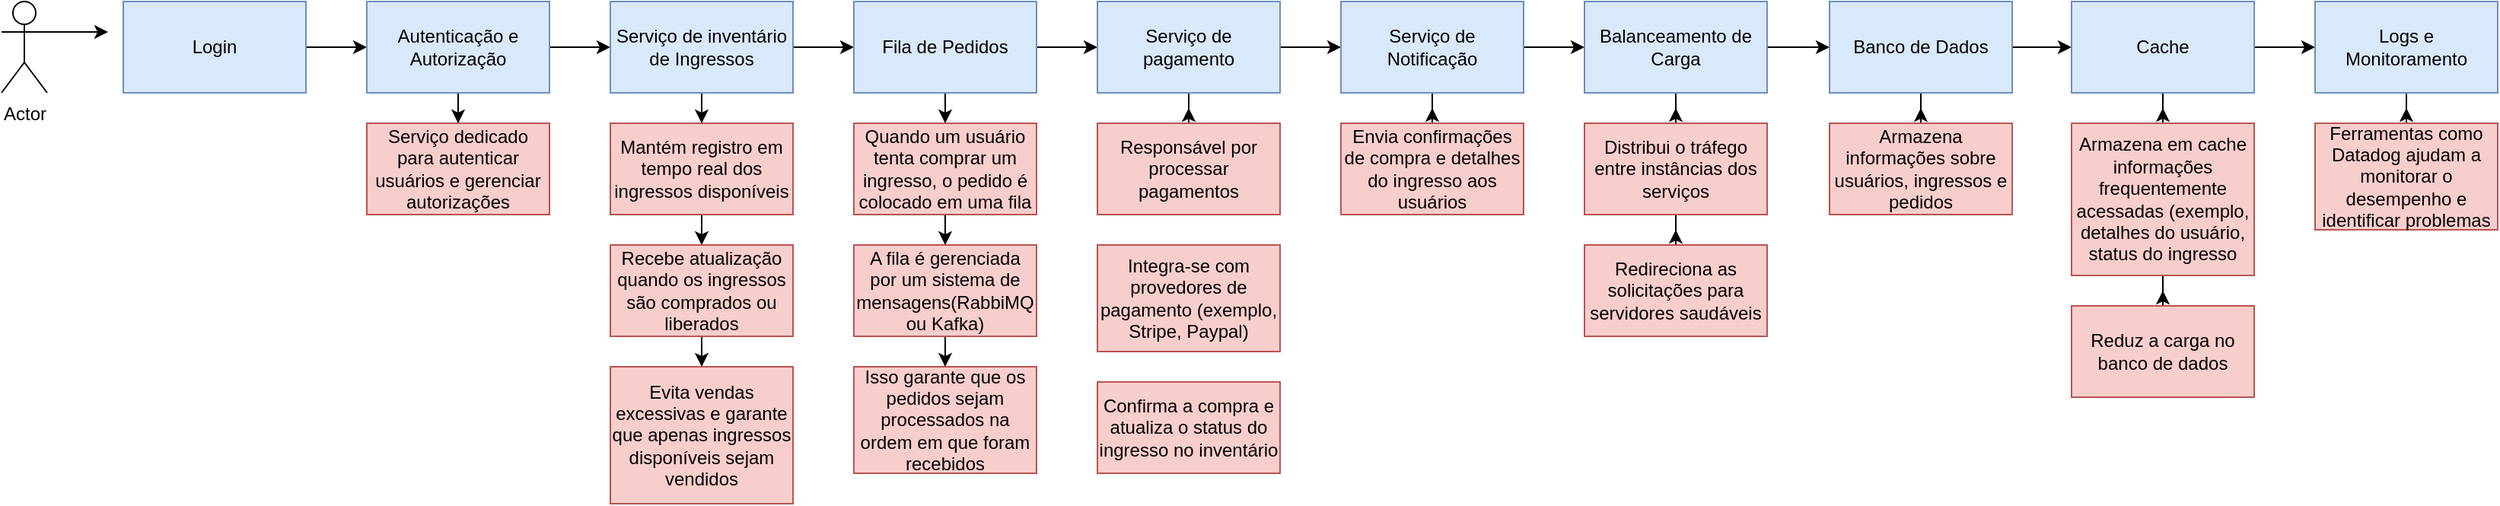 <mxfile version="24.0.2" type="github">
  <diagram name="Página-1" id="yReXN-HPem1UelT14ytC">
    <mxGraphModel dx="1434" dy="754" grid="1" gridSize="10" guides="1" tooltips="1" connect="1" arrows="1" fold="1" page="1" pageScale="1" pageWidth="827" pageHeight="1169" math="0" shadow="0">
      <root>
        <mxCell id="0" />
        <mxCell id="1" parent="0" />
        <mxCell id="m3SRNPi0s96vf6BPRSd7-54" style="edgeStyle=orthogonalEdgeStyle;rounded=0;orthogonalLoop=1;jettySize=auto;html=1;exitX=1;exitY=0.333;exitDx=0;exitDy=0;exitPerimeter=0;" edge="1" parent="1" source="m3SRNPi0s96vf6BPRSd7-55">
          <mxGeometry relative="1" as="geometry">
            <mxPoint x="120" y="110" as="targetPoint" />
          </mxGeometry>
        </mxCell>
        <mxCell id="m3SRNPi0s96vf6BPRSd7-55" value="Actor" style="shape=umlActor;verticalLabelPosition=bottom;verticalAlign=top;html=1;outlineConnect=0;" vertex="1" parent="1">
          <mxGeometry x="50" y="90" width="30" height="60" as="geometry" />
        </mxCell>
        <mxCell id="m3SRNPi0s96vf6BPRSd7-56" style="edgeStyle=orthogonalEdgeStyle;rounded=0;orthogonalLoop=1;jettySize=auto;html=1;entryX=0;entryY=0.5;entryDx=0;entryDy=0;" edge="1" parent="1" source="m3SRNPi0s96vf6BPRSd7-57" target="m3SRNPi0s96vf6BPRSd7-60">
          <mxGeometry relative="1" as="geometry" />
        </mxCell>
        <mxCell id="m3SRNPi0s96vf6BPRSd7-57" value="Login" style="rounded=0;whiteSpace=wrap;html=1;fillColor=#dae8fc;strokeColor=#6c8ebf;" vertex="1" parent="1">
          <mxGeometry x="130" y="90" width="120" height="60" as="geometry" />
        </mxCell>
        <mxCell id="m3SRNPi0s96vf6BPRSd7-58" style="edgeStyle=orthogonalEdgeStyle;rounded=0;orthogonalLoop=1;jettySize=auto;html=1;entryX=0;entryY=0.5;entryDx=0;entryDy=0;" edge="1" parent="1" source="m3SRNPi0s96vf6BPRSd7-60" target="m3SRNPi0s96vf6BPRSd7-63">
          <mxGeometry relative="1" as="geometry" />
        </mxCell>
        <mxCell id="m3SRNPi0s96vf6BPRSd7-59" style="edgeStyle=orthogonalEdgeStyle;rounded=0;orthogonalLoop=1;jettySize=auto;html=1;entryX=0.5;entryY=0;entryDx=0;entryDy=0;" edge="1" parent="1" source="m3SRNPi0s96vf6BPRSd7-60" target="m3SRNPi0s96vf6BPRSd7-84">
          <mxGeometry relative="1" as="geometry" />
        </mxCell>
        <mxCell id="m3SRNPi0s96vf6BPRSd7-60" value="Autenticação e Autorização" style="rounded=0;whiteSpace=wrap;html=1;fillColor=#dae8fc;strokeColor=#6c8ebf;" vertex="1" parent="1">
          <mxGeometry x="290" y="90" width="120" height="60" as="geometry" />
        </mxCell>
        <mxCell id="m3SRNPi0s96vf6BPRSd7-61" style="edgeStyle=orthogonalEdgeStyle;rounded=0;orthogonalLoop=1;jettySize=auto;html=1;entryX=0;entryY=0.5;entryDx=0;entryDy=0;" edge="1" parent="1" source="m3SRNPi0s96vf6BPRSd7-63" target="m3SRNPi0s96vf6BPRSd7-66">
          <mxGeometry relative="1" as="geometry" />
        </mxCell>
        <mxCell id="m3SRNPi0s96vf6BPRSd7-62" style="edgeStyle=orthogonalEdgeStyle;rounded=0;orthogonalLoop=1;jettySize=auto;html=1;entryX=0.5;entryY=0;entryDx=0;entryDy=0;" edge="1" parent="1" source="m3SRNPi0s96vf6BPRSd7-63" target="m3SRNPi0s96vf6BPRSd7-86">
          <mxGeometry relative="1" as="geometry" />
        </mxCell>
        <mxCell id="m3SRNPi0s96vf6BPRSd7-63" value="Serviço de inventário de Ingressos" style="rounded=0;whiteSpace=wrap;html=1;fillColor=#dae8fc;strokeColor=#6c8ebf;" vertex="1" parent="1">
          <mxGeometry x="450" y="90" width="120" height="60" as="geometry" />
        </mxCell>
        <mxCell id="m3SRNPi0s96vf6BPRSd7-64" style="edgeStyle=orthogonalEdgeStyle;rounded=0;orthogonalLoop=1;jettySize=auto;html=1;entryX=0;entryY=0.5;entryDx=0;entryDy=0;" edge="1" parent="1" source="m3SRNPi0s96vf6BPRSd7-66" target="m3SRNPi0s96vf6BPRSd7-69">
          <mxGeometry relative="1" as="geometry" />
        </mxCell>
        <mxCell id="m3SRNPi0s96vf6BPRSd7-65" style="edgeStyle=orthogonalEdgeStyle;rounded=0;orthogonalLoop=1;jettySize=auto;html=1;entryX=0.5;entryY=0;entryDx=0;entryDy=0;" edge="1" parent="1" source="m3SRNPi0s96vf6BPRSd7-66" target="m3SRNPi0s96vf6BPRSd7-91">
          <mxGeometry relative="1" as="geometry" />
        </mxCell>
        <mxCell id="m3SRNPi0s96vf6BPRSd7-66" value="Fila de Pedidos" style="rounded=0;whiteSpace=wrap;html=1;fillColor=#dae8fc;strokeColor=#6c8ebf;" vertex="1" parent="1">
          <mxGeometry x="610" y="90" width="120" height="60" as="geometry" />
        </mxCell>
        <mxCell id="m3SRNPi0s96vf6BPRSd7-67" style="edgeStyle=orthogonalEdgeStyle;rounded=0;orthogonalLoop=1;jettySize=auto;html=1;entryX=0;entryY=0.5;entryDx=0;entryDy=0;" edge="1" parent="1" source="m3SRNPi0s96vf6BPRSd7-69" target="m3SRNPi0s96vf6BPRSd7-72">
          <mxGeometry relative="1" as="geometry" />
        </mxCell>
        <mxCell id="m3SRNPi0s96vf6BPRSd7-68" style="edgeStyle=orthogonalEdgeStyle;rounded=0;orthogonalLoop=1;jettySize=auto;html=1;" edge="1" parent="1" source="m3SRNPi0s96vf6BPRSd7-69">
          <mxGeometry relative="1" as="geometry">
            <mxPoint x="830.0" y="160" as="targetPoint" />
          </mxGeometry>
        </mxCell>
        <mxCell id="m3SRNPi0s96vf6BPRSd7-69" value="Serviço de pagamento" style="rounded=0;whiteSpace=wrap;html=1;fillColor=#dae8fc;strokeColor=#6c8ebf;" vertex="1" parent="1">
          <mxGeometry x="770" y="90" width="120" height="60" as="geometry" />
        </mxCell>
        <mxCell id="m3SRNPi0s96vf6BPRSd7-70" style="edgeStyle=orthogonalEdgeStyle;rounded=0;orthogonalLoop=1;jettySize=auto;html=1;entryX=0;entryY=0.5;entryDx=0;entryDy=0;" edge="1" parent="1" source="m3SRNPi0s96vf6BPRSd7-72" target="m3SRNPi0s96vf6BPRSd7-75">
          <mxGeometry relative="1" as="geometry" />
        </mxCell>
        <mxCell id="m3SRNPi0s96vf6BPRSd7-71" style="edgeStyle=orthogonalEdgeStyle;rounded=0;orthogonalLoop=1;jettySize=auto;html=1;" edge="1" parent="1" source="m3SRNPi0s96vf6BPRSd7-72">
          <mxGeometry relative="1" as="geometry">
            <mxPoint x="990" y="160" as="targetPoint" />
          </mxGeometry>
        </mxCell>
        <mxCell id="m3SRNPi0s96vf6BPRSd7-72" value="Serviço de Notificação" style="rounded=0;whiteSpace=wrap;html=1;fillColor=#dae8fc;strokeColor=#6c8ebf;" vertex="1" parent="1">
          <mxGeometry x="930" y="90" width="120" height="60" as="geometry" />
        </mxCell>
        <mxCell id="m3SRNPi0s96vf6BPRSd7-73" style="edgeStyle=orthogonalEdgeStyle;rounded=0;orthogonalLoop=1;jettySize=auto;html=1;entryX=0;entryY=0.5;entryDx=0;entryDy=0;" edge="1" parent="1" source="m3SRNPi0s96vf6BPRSd7-75" target="m3SRNPi0s96vf6BPRSd7-78">
          <mxGeometry relative="1" as="geometry" />
        </mxCell>
        <mxCell id="m3SRNPi0s96vf6BPRSd7-74" style="edgeStyle=orthogonalEdgeStyle;rounded=0;orthogonalLoop=1;jettySize=auto;html=1;" edge="1" parent="1" source="m3SRNPi0s96vf6BPRSd7-75">
          <mxGeometry relative="1" as="geometry">
            <mxPoint x="1150" y="160" as="targetPoint" />
          </mxGeometry>
        </mxCell>
        <mxCell id="m3SRNPi0s96vf6BPRSd7-75" value="Balanceamento de Carga" style="rounded=0;whiteSpace=wrap;html=1;fillColor=#dae8fc;strokeColor=#6c8ebf;" vertex="1" parent="1">
          <mxGeometry x="1090" y="90" width="120" height="60" as="geometry" />
        </mxCell>
        <mxCell id="m3SRNPi0s96vf6BPRSd7-76" style="edgeStyle=orthogonalEdgeStyle;rounded=0;orthogonalLoop=1;jettySize=auto;html=1;entryX=0;entryY=0.5;entryDx=0;entryDy=0;" edge="1" parent="1" source="m3SRNPi0s96vf6BPRSd7-78" target="m3SRNPi0s96vf6BPRSd7-81">
          <mxGeometry relative="1" as="geometry" />
        </mxCell>
        <mxCell id="m3SRNPi0s96vf6BPRSd7-77" style="edgeStyle=orthogonalEdgeStyle;rounded=0;orthogonalLoop=1;jettySize=auto;html=1;" edge="1" parent="1" source="m3SRNPi0s96vf6BPRSd7-78">
          <mxGeometry relative="1" as="geometry">
            <mxPoint x="1311" y="160" as="targetPoint" />
          </mxGeometry>
        </mxCell>
        <mxCell id="m3SRNPi0s96vf6BPRSd7-78" value="Banco de Dados" style="rounded=0;whiteSpace=wrap;html=1;fillColor=#dae8fc;strokeColor=#6c8ebf;" vertex="1" parent="1">
          <mxGeometry x="1251" y="90" width="120" height="60" as="geometry" />
        </mxCell>
        <mxCell id="m3SRNPi0s96vf6BPRSd7-79" style="edgeStyle=orthogonalEdgeStyle;rounded=0;orthogonalLoop=1;jettySize=auto;html=1;entryX=0;entryY=0.5;entryDx=0;entryDy=0;" edge="1" parent="1" source="m3SRNPi0s96vf6BPRSd7-81" target="m3SRNPi0s96vf6BPRSd7-83">
          <mxGeometry relative="1" as="geometry" />
        </mxCell>
        <mxCell id="m3SRNPi0s96vf6BPRSd7-80" style="edgeStyle=orthogonalEdgeStyle;rounded=0;orthogonalLoop=1;jettySize=auto;html=1;" edge="1" parent="1" source="m3SRNPi0s96vf6BPRSd7-81">
          <mxGeometry relative="1" as="geometry">
            <mxPoint x="1470" y="160" as="targetPoint" />
          </mxGeometry>
        </mxCell>
        <mxCell id="m3SRNPi0s96vf6BPRSd7-81" value="Cache" style="rounded=0;whiteSpace=wrap;html=1;fillColor=#dae8fc;strokeColor=#6c8ebf;" vertex="1" parent="1">
          <mxGeometry x="1410" y="90" width="120" height="60" as="geometry" />
        </mxCell>
        <mxCell id="m3SRNPi0s96vf6BPRSd7-82" style="edgeStyle=orthogonalEdgeStyle;rounded=0;orthogonalLoop=1;jettySize=auto;html=1;" edge="1" parent="1" source="m3SRNPi0s96vf6BPRSd7-83">
          <mxGeometry relative="1" as="geometry">
            <mxPoint x="1630" y="160" as="targetPoint" />
          </mxGeometry>
        </mxCell>
        <mxCell id="m3SRNPi0s96vf6BPRSd7-83" value="Logs e Monitoramento" style="rounded=0;whiteSpace=wrap;html=1;fillColor=#dae8fc;strokeColor=#6c8ebf;" vertex="1" parent="1">
          <mxGeometry x="1570" y="90" width="120" height="60" as="geometry" />
        </mxCell>
        <mxCell id="m3SRNPi0s96vf6BPRSd7-84" value="Serviço dedicado para autenticar usuários e gerenciar autorizações" style="rounded=0;whiteSpace=wrap;html=1;fillColor=#f8cecc;strokeColor=#b85450;" vertex="1" parent="1">
          <mxGeometry x="290" y="170" width="120" height="60" as="geometry" />
        </mxCell>
        <mxCell id="m3SRNPi0s96vf6BPRSd7-85" style="edgeStyle=orthogonalEdgeStyle;rounded=0;orthogonalLoop=1;jettySize=auto;html=1;entryX=0.5;entryY=0;entryDx=0;entryDy=0;fillColor=#f8cecc;strokeColor=#000000;" edge="1" parent="1" source="m3SRNPi0s96vf6BPRSd7-86" target="m3SRNPi0s96vf6BPRSd7-88">
          <mxGeometry relative="1" as="geometry" />
        </mxCell>
        <mxCell id="m3SRNPi0s96vf6BPRSd7-86" value="Mantém registro em tempo real dos ingressos disponíveis" style="rounded=0;whiteSpace=wrap;html=1;fillColor=#f8cecc;strokeColor=#b85450;" vertex="1" parent="1">
          <mxGeometry x="450" y="170" width="120" height="60" as="geometry" />
        </mxCell>
        <mxCell id="m3SRNPi0s96vf6BPRSd7-87" style="edgeStyle=orthogonalEdgeStyle;rounded=0;orthogonalLoop=1;jettySize=auto;html=1;entryX=0.5;entryY=0;entryDx=0;entryDy=0;fillColor=#f8cecc;strokeColor=#000000;" edge="1" parent="1" source="m3SRNPi0s96vf6BPRSd7-88" target="m3SRNPi0s96vf6BPRSd7-89">
          <mxGeometry relative="1" as="geometry" />
        </mxCell>
        <mxCell id="m3SRNPi0s96vf6BPRSd7-88" value="Recebe atualização quando os ingressos são comprados ou liberados" style="rounded=0;whiteSpace=wrap;html=1;fillColor=#f8cecc;strokeColor=#b85450;" vertex="1" parent="1">
          <mxGeometry x="450" y="250" width="120" height="60" as="geometry" />
        </mxCell>
        <mxCell id="m3SRNPi0s96vf6BPRSd7-89" value="Evita vendas excessivas e garante que apenas ingressos disponíveis sejam vendidos" style="rounded=0;whiteSpace=wrap;html=1;fillColor=#f8cecc;strokeColor=#b85450;" vertex="1" parent="1">
          <mxGeometry x="450" y="330" width="120" height="90" as="geometry" />
        </mxCell>
        <mxCell id="m3SRNPi0s96vf6BPRSd7-90" style="edgeStyle=orthogonalEdgeStyle;rounded=0;orthogonalLoop=1;jettySize=auto;html=1;entryX=0.5;entryY=0;entryDx=0;entryDy=0;" edge="1" parent="1" source="m3SRNPi0s96vf6BPRSd7-91" target="m3SRNPi0s96vf6BPRSd7-93">
          <mxGeometry relative="1" as="geometry" />
        </mxCell>
        <mxCell id="m3SRNPi0s96vf6BPRSd7-91" value="Quando um usuário tenta comprar um ingresso, o pedido é colocado em uma fila" style="rounded=0;whiteSpace=wrap;html=1;fillColor=#f8cecc;strokeColor=#b85450;" vertex="1" parent="1">
          <mxGeometry x="610" y="170" width="120" height="60" as="geometry" />
        </mxCell>
        <mxCell id="m3SRNPi0s96vf6BPRSd7-92" style="edgeStyle=orthogonalEdgeStyle;rounded=0;orthogonalLoop=1;jettySize=auto;html=1;entryX=0.5;entryY=0;entryDx=0;entryDy=0;" edge="1" parent="1" source="m3SRNPi0s96vf6BPRSd7-93" target="m3SRNPi0s96vf6BPRSd7-94">
          <mxGeometry relative="1" as="geometry" />
        </mxCell>
        <mxCell id="m3SRNPi0s96vf6BPRSd7-93" value="A fila é gerenciada por um sistema de mensagens(RabbiMQ ou Kafka)" style="rounded=0;whiteSpace=wrap;html=1;fillColor=#f8cecc;strokeColor=#b85450;" vertex="1" parent="1">
          <mxGeometry x="610" y="250" width="120" height="60" as="geometry" />
        </mxCell>
        <mxCell id="m3SRNPi0s96vf6BPRSd7-94" value="Isso garante que os pedidos sejam processados na ordem em que foram recebidos" style="rounded=0;whiteSpace=wrap;html=1;fillColor=#f8cecc;strokeColor=#b85450;" vertex="1" parent="1">
          <mxGeometry x="610" y="330" width="120" height="70" as="geometry" />
        </mxCell>
        <mxCell id="m3SRNPi0s96vf6BPRSd7-95" value="Responsável por processar pagamentos" style="rounded=0;whiteSpace=wrap;html=1;fillColor=#f8cecc;strokeColor=#b85450;" vertex="1" parent="1">
          <mxGeometry x="770" y="170" width="120" height="60" as="geometry" />
        </mxCell>
        <mxCell id="m3SRNPi0s96vf6BPRSd7-96" value="Integra-se com provedores de pagamento (exemplo, Stripe, Paypal)" style="rounded=0;whiteSpace=wrap;html=1;fillColor=#f8cecc;strokeColor=#b85450;" vertex="1" parent="1">
          <mxGeometry x="770" y="250" width="120" height="70" as="geometry" />
        </mxCell>
        <mxCell id="m3SRNPi0s96vf6BPRSd7-97" value="Confirma a compra e atualiza o status do ingresso no inventário" style="rounded=0;whiteSpace=wrap;html=1;fillColor=#f8cecc;strokeColor=#b85450;" vertex="1" parent="1">
          <mxGeometry x="770" y="340" width="120" height="60" as="geometry" />
        </mxCell>
        <mxCell id="m3SRNPi0s96vf6BPRSd7-98" value="Envia confirmações de compra e detalhes do ingresso aos usuários" style="rounded=0;whiteSpace=wrap;html=1;fillColor=#f8cecc;strokeColor=#b85450;" vertex="1" parent="1">
          <mxGeometry x="930" y="170" width="120" height="60" as="geometry" />
        </mxCell>
        <mxCell id="m3SRNPi0s96vf6BPRSd7-99" style="edgeStyle=orthogonalEdgeStyle;rounded=0;orthogonalLoop=1;jettySize=auto;html=1;" edge="1" parent="1" source="m3SRNPi0s96vf6BPRSd7-100">
          <mxGeometry relative="1" as="geometry">
            <mxPoint x="1150" y="240" as="targetPoint" />
          </mxGeometry>
        </mxCell>
        <mxCell id="m3SRNPi0s96vf6BPRSd7-100" value="Distribui o tráfego entre instâncias dos serviços" style="rounded=0;whiteSpace=wrap;html=1;fillColor=#f8cecc;strokeColor=#b85450;" vertex="1" parent="1">
          <mxGeometry x="1090" y="170" width="120" height="60" as="geometry" />
        </mxCell>
        <mxCell id="m3SRNPi0s96vf6BPRSd7-101" value="Redireciona as solicitações para servidores saudáveis" style="rounded=0;whiteSpace=wrap;html=1;fillColor=#f8cecc;strokeColor=#b85450;" vertex="1" parent="1">
          <mxGeometry x="1090" y="250" width="120" height="60" as="geometry" />
        </mxCell>
        <mxCell id="m3SRNPi0s96vf6BPRSd7-102" value="Armazena informações sobre usuários, ingressos e pedidos" style="rounded=0;whiteSpace=wrap;html=1;fillColor=#f8cecc;strokeColor=#b85450;" vertex="1" parent="1">
          <mxGeometry x="1251" y="170" width="120" height="60" as="geometry" />
        </mxCell>
        <mxCell id="m3SRNPi0s96vf6BPRSd7-103" style="edgeStyle=orthogonalEdgeStyle;rounded=0;orthogonalLoop=1;jettySize=auto;html=1;" edge="1" parent="1" source="m3SRNPi0s96vf6BPRSd7-104">
          <mxGeometry relative="1" as="geometry">
            <mxPoint x="1470" y="280" as="targetPoint" />
          </mxGeometry>
        </mxCell>
        <mxCell id="m3SRNPi0s96vf6BPRSd7-104" value="Armazena em cache informações frequentemente acessadas (exemplo, detalhes do usuário, status do ingresso" style="rounded=0;whiteSpace=wrap;html=1;fillColor=#f8cecc;strokeColor=#b85450;" vertex="1" parent="1">
          <mxGeometry x="1410" y="170" width="120" height="100" as="geometry" />
        </mxCell>
        <mxCell id="m3SRNPi0s96vf6BPRSd7-105" value="Reduz a carga no banco de dados" style="rounded=0;whiteSpace=wrap;html=1;fillColor=#f8cecc;strokeColor=#b85450;" vertex="1" parent="1">
          <mxGeometry x="1410" y="290" width="120" height="60" as="geometry" />
        </mxCell>
        <mxCell id="m3SRNPi0s96vf6BPRSd7-106" value="Ferramentas como Datadog ajudam a monitorar o desempenho e identificar problemas" style="rounded=0;whiteSpace=wrap;html=1;fillColor=#f8cecc;strokeColor=#b85450;" vertex="1" parent="1">
          <mxGeometry x="1570" y="170" width="120" height="70" as="geometry" />
        </mxCell>
      </root>
    </mxGraphModel>
  </diagram>
</mxfile>
